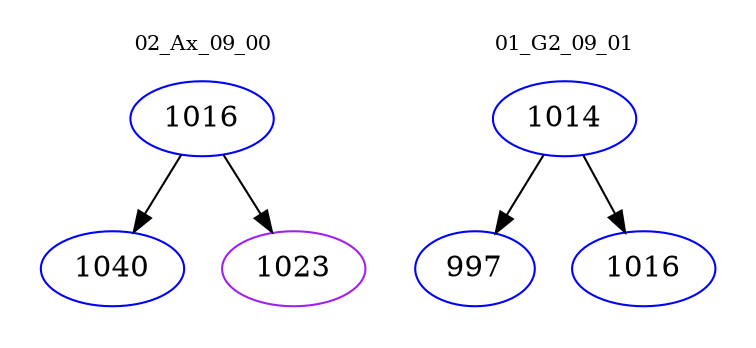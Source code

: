 digraph{
subgraph cluster_0 {
color = white
label = "02_Ax_09_00";
fontsize=10;
T0_1016 [label="1016", color="blue"]
T0_1016 -> T0_1040 [color="black"]
T0_1040 [label="1040", color="blue"]
T0_1016 -> T0_1023 [color="black"]
T0_1023 [label="1023", color="purple"]
}
subgraph cluster_1 {
color = white
label = "01_G2_09_01";
fontsize=10;
T1_1014 [label="1014", color="blue"]
T1_1014 -> T1_997 [color="black"]
T1_997 [label="997", color="blue"]
T1_1014 -> T1_1016 [color="black"]
T1_1016 [label="1016", color="blue"]
}
}
